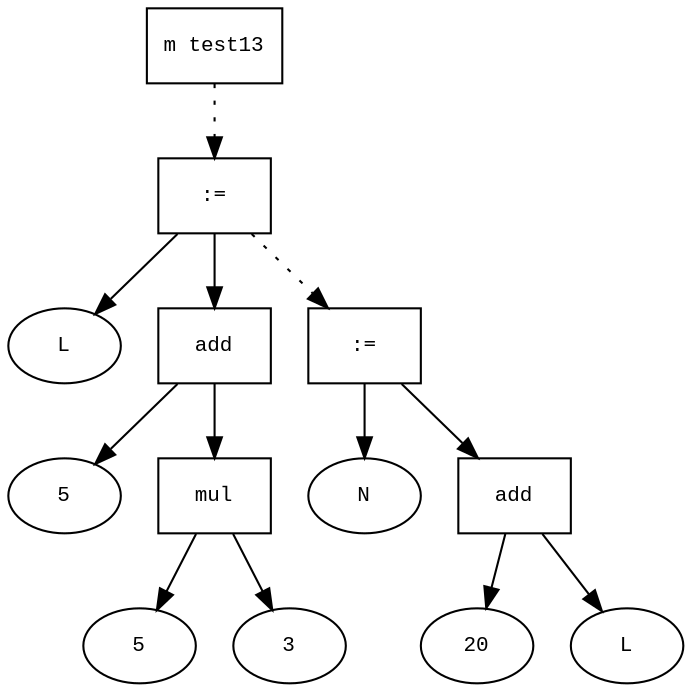 digraph AST {
  graph [fontname="Times New Roman",fontsize=10];
  node  [fontname="Courier New",fontsize=10];
  edge  [fontname="Times New Roman",fontsize=10];

  node0 [label="m test13",shape=box];
  node17 [label=":=",shape=box];
  node11 [label="L",shape=ellipse];
  node17->node11;
  node16 [label="add",shape=box];
  node12 [label="5",shape=ellipse];
  node16->node12;
  node15 [label="mul",shape=box];
  node13 [label="5",shape=ellipse];
  node15->node13;
  node14 [label="3",shape=ellipse];
  node15->node14;
  node16->node15;
  node17->node16;
  node0 -> node17 [style=dotted];
  node22 [label=":=",shape=box];
  node18 [label="N",shape=ellipse];
  node22->node18;
  node21 [label="add",shape=box];
  node19 [label="20",shape=ellipse];
  node21->node19;
  node20 [label="L",shape=ellipse];
  node21->node20;
  node22->node21;
  node17 -> node22 [style=dotted];
}
